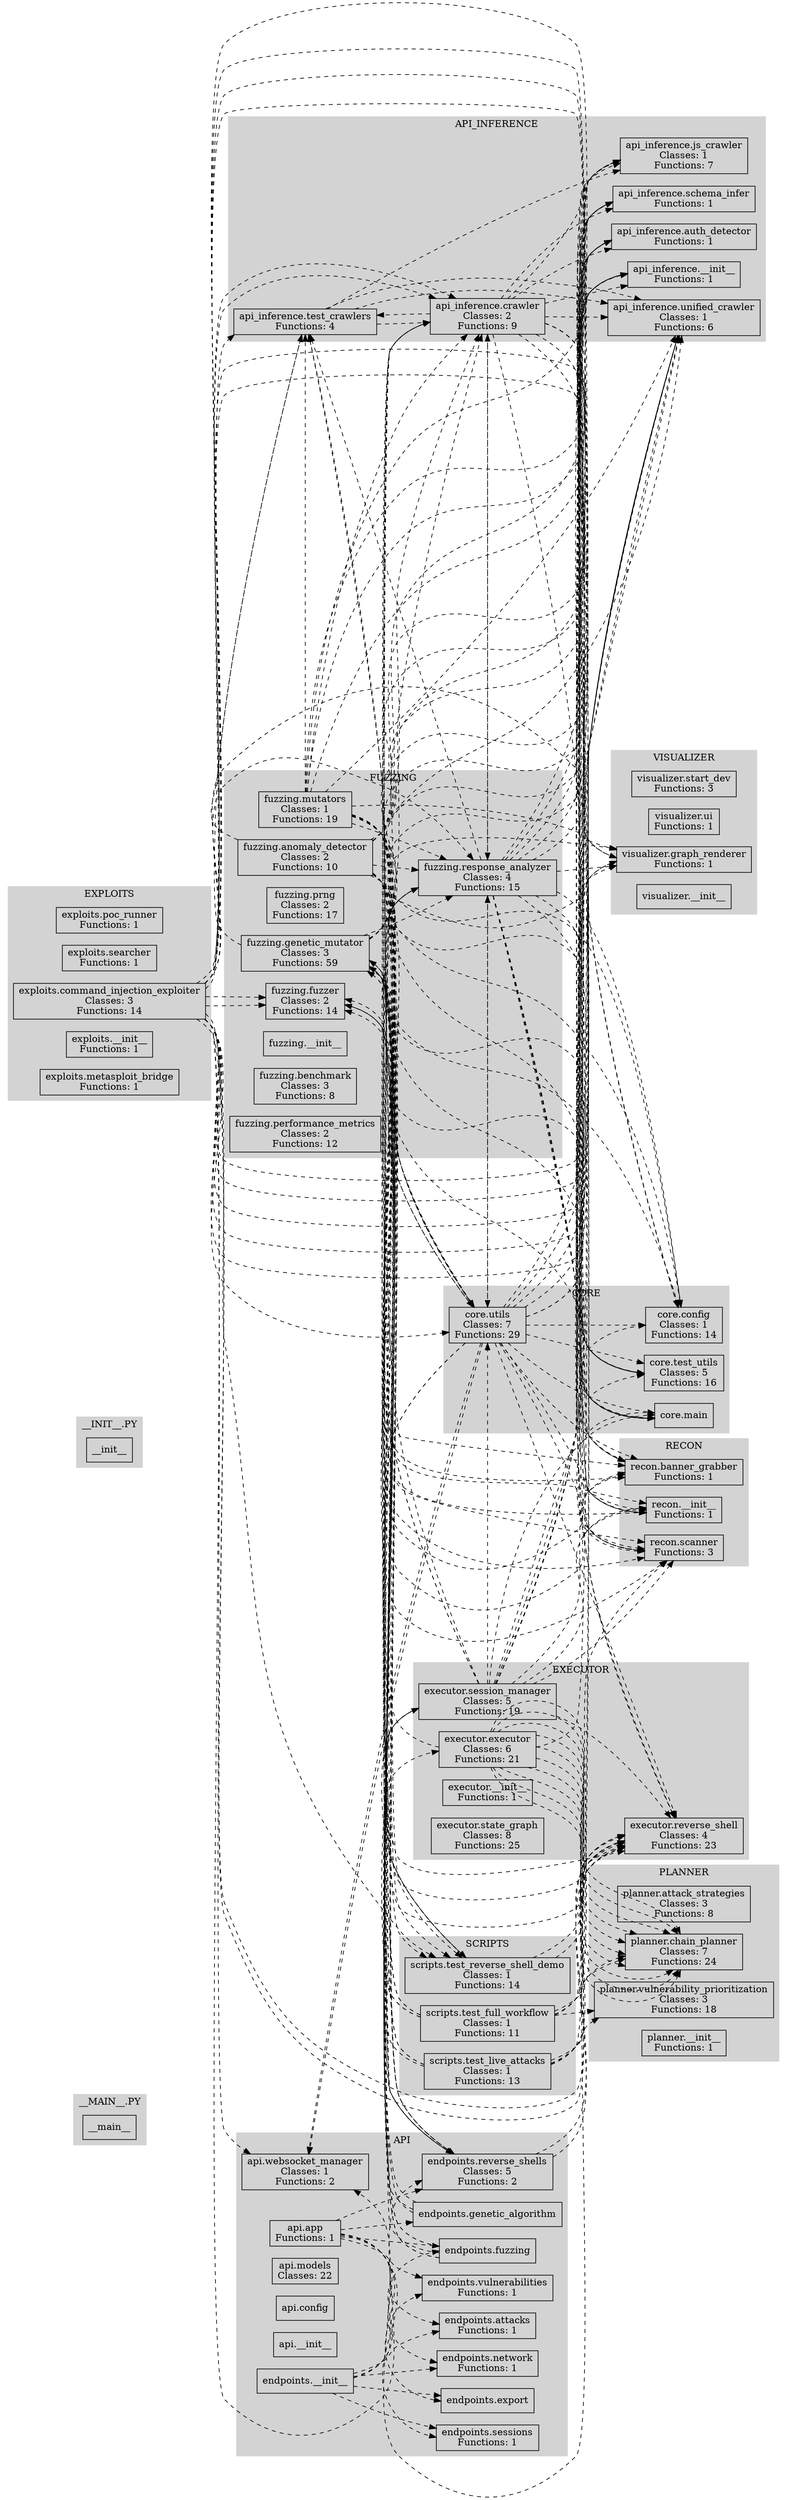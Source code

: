 // DragonShard Module Diagram
digraph {
	rankdir=LR
	subgraph "cluster___main__.py" {
		label="__MAIN__.PY"
		style=filled
		color=lightgrey
		__main__ [label="__main__\n" shape=box]
	}
	subgraph "cluster___init__.py" {
		label="__INIT__.PY"
		style=filled
		color=lightgrey
		__init__ [label="__init__\n" shape=box]
	}
	subgraph cluster_executor {
		label=EXECUTOR
		style=filled
		color=lightgrey
		"executor.executor" [label="executor.executor\nClasses: 6\nFunctions: 21" shape=box]
		"executor.session_manager" [label="executor.session_manager\nClasses: 5\nFunctions: 19" shape=box]
		"executor.reverse_shell" [label="executor.reverse_shell\nClasses: 4\nFunctions: 23" shape=box]
		"executor.__init__" [label="executor.__init__\nFunctions: 1" shape=box]
		"executor.state_graph" [label="executor.state_graph\nClasses: 8\nFunctions: 25" shape=box]
	}
	subgraph cluster_visualizer {
		label=VISUALIZER
		style=filled
		color=lightgrey
		"visualizer.start_dev" [label="visualizer.start_dev\nFunctions: 3" shape=box]
		"visualizer.ui" [label="visualizer.ui\nFunctions: 1" shape=box]
		"visualizer.graph_renderer" [label="visualizer.graph_renderer\nFunctions: 1" shape=box]
		"visualizer.__init__" [label="visualizer.__init__\n" shape=box]
	}
	subgraph cluster_planner {
		label=PLANNER
		style=filled
		color=lightgrey
		"planner.attack_strategies" [label="planner.attack_strategies\nClasses: 3\nFunctions: 8" shape=box]
		"planner.chain_planner" [label="planner.chain_planner\nClasses: 7\nFunctions: 24" shape=box]
		"planner.vulnerability_prioritization" [label="planner.vulnerability_prioritization\nClasses: 3\nFunctions: 18" shape=box]
		"planner.__init__" [label="planner.__init__\nFunctions: 1" shape=box]
	}
	subgraph cluster_exploits {
		label=EXPLOITS
		style=filled
		color=lightgrey
		"exploits.poc_runner" [label="exploits.poc_runner\nFunctions: 1" shape=box]
		"exploits.searcher" [label="exploits.searcher\nFunctions: 1" shape=box]
		"exploits.command_injection_exploiter" [label="exploits.command_injection_exploiter\nClasses: 3\nFunctions: 14" shape=box]
		"exploits.__init__" [label="exploits.__init__\nFunctions: 1" shape=box]
		"exploits.metasploit_bridge" [label="exploits.metasploit_bridge\nFunctions: 1" shape=box]
	}
	subgraph cluster_core {
		label=CORE
		style=filled
		color=lightgrey
		"core.config" [label="core.config\nClasses: 1\nFunctions: 14" shape=box]
		"core.test_utils" [label="core.test_utils\nClasses: 5\nFunctions: 16" shape=box]
		"core.utils" [label="core.utils\nClasses: 7\nFunctions: 29" shape=box]
		"core.main" [label="core.main\n" shape=box]
	}
	subgraph cluster_recon {
		label=RECON
		style=filled
		color=lightgrey
		"recon.banner_grabber" [label="recon.banner_grabber\nFunctions: 1" shape=box]
		"recon.scanner" [label="recon.scanner\nFunctions: 3" shape=box]
		"recon.__init__" [label="recon.__init__\nFunctions: 1" shape=box]
	}
	subgraph cluster_api {
		label=API
		style=filled
		color=lightgrey
		"api.app" [label="api.app\nFunctions: 1" shape=box]
		"api.websocket_manager" [label="api.websocket_manager\nClasses: 1\nFunctions: 2" shape=box]
		"api.models" [label="api.models\nClasses: 22\n" shape=box]
		"api.config" [label="api.config\n" shape=box]
		"api.__init__" [label="api.__init__\n" shape=box]
		"endpoints.attacks" [label="endpoints.attacks\nFunctions: 1" shape=box]
		"endpoints.fuzzing" [label="endpoints.fuzzing\n" shape=box]
		"endpoints.vulnerabilities" [label="endpoints.vulnerabilities\nFunctions: 1" shape=box]
		"endpoints.genetic_algorithm" [label="endpoints.genetic_algorithm\n" shape=box]
		"endpoints.reverse_shells" [label="endpoints.reverse_shells\nClasses: 5\nFunctions: 2" shape=box]
		"endpoints.__init__" [label="endpoints.__init__\n" shape=box]
		"endpoints.sessions" [label="endpoints.sessions\nFunctions: 1" shape=box]
		"endpoints.export" [label="endpoints.export\n" shape=box]
		"endpoints.network" [label="endpoints.network\nFunctions: 1" shape=box]
	}
	subgraph cluster_api_inference {
		label=API_INFERENCE
		style=filled
		color=lightgrey
		"api_inference.unified_crawler" [label="api_inference.unified_crawler\nClasses: 1\nFunctions: 6" shape=box]
		"api_inference.test_crawlers" [label="api_inference.test_crawlers\nFunctions: 4" shape=box]
		"api_inference.schema_infer" [label="api_inference.schema_infer\nFunctions: 1" shape=box]
		"api_inference.auth_detector" [label="api_inference.auth_detector\nFunctions: 1" shape=box]
		"api_inference.js_crawler" [label="api_inference.js_crawler\nClasses: 1\nFunctions: 7" shape=box]
		"api_inference.__init__" [label="api_inference.__init__\nFunctions: 1" shape=box]
		"api_inference.crawler" [label="api_inference.crawler\nClasses: 2\nFunctions: 9" shape=box]
	}
	subgraph cluster_scripts {
		label=SCRIPTS
		style=filled
		color=lightgrey
		"scripts.test_live_attacks" [label="scripts.test_live_attacks\nClasses: 1\nFunctions: 13" shape=box]
		"scripts.test_full_workflow" [label="scripts.test_full_workflow\nClasses: 1\nFunctions: 11" shape=box]
		"scripts.test_reverse_shell_demo" [label="scripts.test_reverse_shell_demo\nClasses: 1\nFunctions: 14" shape=box]
	}
	subgraph cluster_fuzzing {
		label=FUZZING
		style=filled
		color=lightgrey
		"fuzzing.genetic_mutator" [label="fuzzing.genetic_mutator\nClasses: 3\nFunctions: 59" shape=box]
		"fuzzing.anomaly_detector" [label="fuzzing.anomaly_detector\nClasses: 2\nFunctions: 10" shape=box]
		"fuzzing.response_analyzer" [label="fuzzing.response_analyzer\nClasses: 4\nFunctions: 15" shape=box]
		"fuzzing.prng" [label="fuzzing.prng\nClasses: 2\nFunctions: 17" shape=box]
		"fuzzing.mutators" [label="fuzzing.mutators\nClasses: 1\nFunctions: 19" shape=box]
		"fuzzing.fuzzer" [label="fuzzing.fuzzer\nClasses: 2\nFunctions: 14" shape=box]
		"fuzzing.__init__" [label="fuzzing.__init__\n" shape=box]
		"fuzzing.benchmark" [label="fuzzing.benchmark\nClasses: 3\nFunctions: 8" shape=box]
		"fuzzing.performance_metrics" [label="fuzzing.performance_metrics\nClasses: 2\nFunctions: 12" shape=box]
	}
	"executor.executor" -> "api_inference.unified_crawler" [style=dashed]
	"executor.executor" -> "fuzzing.fuzzer" [style=dashed]
	"executor.executor" -> "planner.chain_planner" [style=dashed]
	"executor.executor" -> "planner.chain_planner" [style=dashed]
	"executor.executor" -> "planner.chain_planner" [style=dashed]
	"executor.executor" -> "planner.chain_planner" [style=dashed]
	"executor.executor" -> "planner.chain_planner" [style=dashed]
	"executor.executor" -> "planner.chain_planner" [style=dashed]
	"executor.executor" -> "planner.chain_planner" [style=dashed]
	"executor.executor" -> "planner.chain_planner" [style=dashed]
	"executor.executor" -> "planner.chain_planner" [style=dashed]
	"executor.executor" -> "planner.chain_planner" [style=dashed]
	"executor.session_manager" -> "executor.reverse_shell" [style=dashed]
	"executor.session_manager" -> "visualizer.graph_renderer" [style=dashed]
	"executor.session_manager" -> "core.config" [style=dashed]
	"executor.session_manager" -> "core.test_utils" [style=dashed]
	"executor.session_manager" -> "core.utils" [style=dashed]
	"executor.session_manager" -> "core.main" [style=dashed]
	"executor.session_manager" -> "recon.banner_grabber" [style=dashed]
	"executor.session_manager" -> "recon.scanner" [style=dashed]
	"executor.session_manager" -> "recon.__init__" [style=dashed]
	"executor.session_manager" -> "api_inference.unified_crawler" [style=dashed]
	"executor.session_manager" -> "api_inference.test_crawlers" [style=dashed]
	"executor.session_manager" -> "api_inference.schema_infer" [style=dashed]
	"executor.session_manager" -> "api_inference.auth_detector" [style=dashed]
	"executor.session_manager" -> "api_inference.js_crawler" [style=dashed]
	"executor.session_manager" -> "api_inference.__init__" [style=dashed]
	"executor.session_manager" -> "api_inference.crawler" [style=dashed]
	"executor.session_manager" -> "scripts.test_reverse_shell_demo" [style=dashed]
	"executor.session_manager" -> "fuzzing.response_analyzer" [style=dashed]
	"executor.session_manager" -> "endpoints.reverse_shells" [style=dashed]
	"executor.reverse_shell" -> "api.websocket_manager" [style=dashed]
	"exploits.command_injection_exploiter" -> "executor.reverse_shell" [style=dashed]
	"exploits.command_injection_exploiter" -> "visualizer.graph_renderer" [style=dashed]
	"exploits.command_injection_exploiter" -> "core.config" [style=dashed]
	"exploits.command_injection_exploiter" -> "core.test_utils" [style=dashed]
	"exploits.command_injection_exploiter" -> "core.utils" [style=dashed]
	"exploits.command_injection_exploiter" -> "core.main" [style=dashed]
	"exploits.command_injection_exploiter" -> "recon.banner_grabber" [style=dashed]
	"exploits.command_injection_exploiter" -> "recon.scanner" [style=dashed]
	"exploits.command_injection_exploiter" -> "recon.__init__" [style=dashed]
	"exploits.command_injection_exploiter" -> "api_inference.unified_crawler" [style=dashed]
	"exploits.command_injection_exploiter" -> "api_inference.test_crawlers" [style=dashed]
	"exploits.command_injection_exploiter" -> "api_inference.schema_infer" [style=dashed]
	"exploits.command_injection_exploiter" -> "api_inference.auth_detector" [style=dashed]
	"exploits.command_injection_exploiter" -> "api_inference.js_crawler" [style=dashed]
	"exploits.command_injection_exploiter" -> "api_inference.__init__" [style=dashed]
	"exploits.command_injection_exploiter" -> "api_inference.crawler" [style=dashed]
	"exploits.command_injection_exploiter" -> "scripts.test_reverse_shell_demo" [style=dashed]
	"exploits.command_injection_exploiter" -> "fuzzing.response_analyzer" [style=dashed]
	"exploits.command_injection_exploiter" -> "endpoints.reverse_shells" [style=dashed]
	"exploits.command_injection_exploiter" -> "api.websocket_manager" [style=dashed]
	"exploits.command_injection_exploiter" -> "api_inference.crawler" [style=dashed]
	"exploits.command_injection_exploiter" -> "executor.reverse_shell" [style=dashed]
	"exploits.command_injection_exploiter" -> "fuzzing.fuzzer" [style=dashed]
	"exploits.command_injection_exploiter" -> "fuzzing.fuzzer" [style=dashed]
	"core.utils" -> "executor.reverse_shell" [style=dashed]
	"core.utils" -> "visualizer.graph_renderer" [style=dashed]
	"core.utils" -> "core.config" [style=dashed]
	"core.utils" -> "core.test_utils" [style=dashed]
	"core.utils" -> "core.main" [style=dashed]
	"core.utils" -> "recon.banner_grabber" [style=dashed]
	"core.utils" -> "recon.scanner" [style=dashed]
	"core.utils" -> "recon.__init__" [style=dashed]
	"core.utils" -> "api_inference.unified_crawler" [style=dashed]
	"core.utils" -> "api_inference.test_crawlers" [style=dashed]
	"core.utils" -> "api_inference.schema_infer" [style=dashed]
	"core.utils" -> "api_inference.auth_detector" [style=dashed]
	"core.utils" -> "api_inference.js_crawler" [style=dashed]
	"core.utils" -> "api_inference.__init__" [style=dashed]
	"core.utils" -> "api_inference.crawler" [style=dashed]
	"core.utils" -> "scripts.test_reverse_shell_demo" [style=dashed]
	"core.utils" -> "fuzzing.response_analyzer" [style=dashed]
	"core.utils" -> "endpoints.reverse_shells" [style=dashed]
	"core.utils" -> "api.websocket_manager" [style=dashed]
	"core.utils" -> "api.websocket_manager" [style=dashed]
	"core.main" -> "recon.scanner" [style=dashed]
	"api.app" -> "endpoints.attacks" [style=dashed]
	"api.app" -> "endpoints.export" [style=dashed]
	"api.app" -> "endpoints.fuzzing" [style=dashed]
	"api.app" -> "endpoints.genetic_algorithm" [style=dashed]
	"api.app" -> "endpoints.network" [style=dashed]
	"api.app" -> "endpoints.reverse_shells" [style=dashed]
	"api.app" -> "endpoints.sessions" [style=dashed]
	"api.app" -> "endpoints.vulnerabilities" [style=dashed]
	"api_inference.test_crawlers" -> "api_inference.crawler" [style=dashed]
	"api_inference.test_crawlers" -> "api_inference.js_crawler" [style=dashed]
	"api_inference.test_crawlers" -> "api_inference.unified_crawler" [style=dashed]
	"api_inference.test_crawlers" -> "api_inference.unified_crawler" [style=dashed]
	"api_inference.crawler" -> "executor.reverse_shell" [style=dashed]
	"api_inference.crawler" -> "visualizer.graph_renderer" [style=dashed]
	"api_inference.crawler" -> "core.config" [style=dashed]
	"api_inference.crawler" -> "core.test_utils" [style=dashed]
	"api_inference.crawler" -> "core.utils" [style=dashed]
	"api_inference.crawler" -> "core.main" [style=dashed]
	"api_inference.crawler" -> "recon.banner_grabber" [style=dashed]
	"api_inference.crawler" -> "recon.scanner" [style=dashed]
	"api_inference.crawler" -> "recon.__init__" [style=dashed]
	"api_inference.crawler" -> "api_inference.unified_crawler" [style=dashed]
	"api_inference.crawler" -> "api_inference.test_crawlers" [style=dashed]
	"api_inference.crawler" -> "api_inference.schema_infer" [style=dashed]
	"api_inference.crawler" -> "api_inference.auth_detector" [style=dashed]
	"api_inference.crawler" -> "api_inference.js_crawler" [style=dashed]
	"api_inference.crawler" -> "api_inference.__init__" [style=dashed]
	"api_inference.crawler" -> "scripts.test_reverse_shell_demo" [style=dashed]
	"api_inference.crawler" -> "fuzzing.response_analyzer" [style=dashed]
	"api_inference.crawler" -> "endpoints.reverse_shells" [style=dashed]
	"scripts.test_live_attacks" -> "api_inference.unified_crawler" [style=dashed]
	"scripts.test_live_attacks" -> "executor.reverse_shell" [style=dashed]
	"scripts.test_live_attacks" -> "executor.session_manager" [style=dashed]
	"scripts.test_live_attacks" -> "fuzzing.fuzzer" [style=dashed]
	"scripts.test_live_attacks" -> "fuzzing.genetic_mutator" [style=dashed]
	"scripts.test_live_attacks" -> "planner.chain_planner" [style=dashed]
	"scripts.test_live_attacks" -> "planner.vulnerability_prioritization" [style=dashed]
	"scripts.test_full_workflow" -> "api_inference.unified_crawler" [style=dashed]
	"scripts.test_full_workflow" -> "executor.executor" [style=dashed]
	"scripts.test_full_workflow" -> "executor.reverse_shell" [style=dashed]
	"scripts.test_full_workflow" -> "executor.session_manager" [style=dashed]
	"scripts.test_full_workflow" -> "fuzzing.fuzzer" [style=dashed]
	"scripts.test_full_workflow" -> "fuzzing.genetic_mutator" [style=dashed]
	"scripts.test_full_workflow" -> "planner.chain_planner" [style=dashed]
	"scripts.test_full_workflow" -> "planner.vulnerability_prioritization" [style=dashed]
	"scripts.test_full_workflow" -> "recon.scanner" [style=dashed]
	"scripts.test_reverse_shell_demo" -> "executor.reverse_shell" [style=dashed]
	"scripts.test_reverse_shell_demo" -> "executor.reverse_shell" [style=dashed]
	"fuzzing.genetic_mutator" -> "executor.reverse_shell" [style=dashed]
	"fuzzing.genetic_mutator" -> "visualizer.graph_renderer" [style=dashed]
	"fuzzing.genetic_mutator" -> "core.config" [style=dashed]
	"fuzzing.genetic_mutator" -> "core.test_utils" [style=dashed]
	"fuzzing.genetic_mutator" -> "core.utils" [style=dashed]
	"fuzzing.genetic_mutator" -> "core.main" [style=dashed]
	"fuzzing.genetic_mutator" -> "recon.banner_grabber" [style=dashed]
	"fuzzing.genetic_mutator" -> "recon.scanner" [style=dashed]
	"fuzzing.genetic_mutator" -> "recon.__init__" [style=dashed]
	"fuzzing.genetic_mutator" -> "api_inference.unified_crawler" [style=dashed]
	"fuzzing.genetic_mutator" -> "api_inference.test_crawlers" [style=dashed]
	"fuzzing.genetic_mutator" -> "api_inference.schema_infer" [style=dashed]
	"fuzzing.genetic_mutator" -> "api_inference.auth_detector" [style=dashed]
	"fuzzing.genetic_mutator" -> "api_inference.js_crawler" [style=dashed]
	"fuzzing.genetic_mutator" -> "api_inference.__init__" [style=dashed]
	"fuzzing.genetic_mutator" -> "api_inference.crawler" [style=dashed]
	"fuzzing.genetic_mutator" -> "scripts.test_reverse_shell_demo" [style=dashed]
	"fuzzing.genetic_mutator" -> "fuzzing.response_analyzer" [style=dashed]
	"fuzzing.genetic_mutator" -> "endpoints.reverse_shells" [style=dashed]
	"fuzzing.anomaly_detector" -> "executor.reverse_shell" [style=dashed]
	"fuzzing.anomaly_detector" -> "visualizer.graph_renderer" [style=dashed]
	"fuzzing.anomaly_detector" -> "core.config" [style=dashed]
	"fuzzing.anomaly_detector" -> "core.test_utils" [style=dashed]
	"fuzzing.anomaly_detector" -> "core.utils" [style=dashed]
	"fuzzing.anomaly_detector" -> "core.main" [style=dashed]
	"fuzzing.anomaly_detector" -> "recon.banner_grabber" [style=dashed]
	"fuzzing.anomaly_detector" -> "recon.scanner" [style=dashed]
	"fuzzing.anomaly_detector" -> "recon.__init__" [style=dashed]
	"fuzzing.anomaly_detector" -> "api_inference.unified_crawler" [style=dashed]
	"fuzzing.anomaly_detector" -> "api_inference.test_crawlers" [style=dashed]
	"fuzzing.anomaly_detector" -> "api_inference.schema_infer" [style=dashed]
	"fuzzing.anomaly_detector" -> "api_inference.auth_detector" [style=dashed]
	"fuzzing.anomaly_detector" -> "api_inference.js_crawler" [style=dashed]
	"fuzzing.anomaly_detector" -> "api_inference.__init__" [style=dashed]
	"fuzzing.anomaly_detector" -> "api_inference.crawler" [style=dashed]
	"fuzzing.anomaly_detector" -> "scripts.test_reverse_shell_demo" [style=dashed]
	"fuzzing.anomaly_detector" -> "fuzzing.response_analyzer" [style=dashed]
	"fuzzing.anomaly_detector" -> "endpoints.reverse_shells" [style=dashed]
	"fuzzing.response_analyzer" -> "executor.reverse_shell" [style=dashed]
	"fuzzing.response_analyzer" -> "visualizer.graph_renderer" [style=dashed]
	"fuzzing.response_analyzer" -> "core.config" [style=dashed]
	"fuzzing.response_analyzer" -> "core.test_utils" [style=dashed]
	"fuzzing.response_analyzer" -> "core.utils" [style=dashed]
	"fuzzing.response_analyzer" -> "core.main" [style=dashed]
	"fuzzing.response_analyzer" -> "recon.banner_grabber" [style=dashed]
	"fuzzing.response_analyzer" -> "recon.scanner" [style=dashed]
	"fuzzing.response_analyzer" -> "recon.__init__" [style=dashed]
	"fuzzing.response_analyzer" -> "api_inference.unified_crawler" [style=dashed]
	"fuzzing.response_analyzer" -> "api_inference.test_crawlers" [style=dashed]
	"fuzzing.response_analyzer" -> "api_inference.schema_infer" [style=dashed]
	"fuzzing.response_analyzer" -> "api_inference.auth_detector" [style=dashed]
	"fuzzing.response_analyzer" -> "api_inference.js_crawler" [style=dashed]
	"fuzzing.response_analyzer" -> "api_inference.__init__" [style=dashed]
	"fuzzing.response_analyzer" -> "api_inference.crawler" [style=dashed]
	"fuzzing.response_analyzer" -> "scripts.test_reverse_shell_demo" [style=dashed]
	"fuzzing.response_analyzer" -> "endpoints.reverse_shells" [style=dashed]
	"fuzzing.mutators" -> "executor.reverse_shell" [style=dashed]
	"fuzzing.mutators" -> "visualizer.graph_renderer" [style=dashed]
	"fuzzing.mutators" -> "core.config" [style=dashed]
	"fuzzing.mutators" -> "core.test_utils" [style=dashed]
	"fuzzing.mutators" -> "core.utils" [style=dashed]
	"fuzzing.mutators" -> "core.main" [style=dashed]
	"fuzzing.mutators" -> "recon.banner_grabber" [style=dashed]
	"fuzzing.mutators" -> "recon.scanner" [style=dashed]
	"fuzzing.mutators" -> "recon.__init__" [style=dashed]
	"fuzzing.mutators" -> "api_inference.unified_crawler" [style=dashed]
	"fuzzing.mutators" -> "api_inference.test_crawlers" [style=dashed]
	"fuzzing.mutators" -> "api_inference.schema_infer" [style=dashed]
	"fuzzing.mutators" -> "api_inference.auth_detector" [style=dashed]
	"fuzzing.mutators" -> "api_inference.js_crawler" [style=dashed]
	"fuzzing.mutators" -> "api_inference.__init__" [style=dashed]
	"fuzzing.mutators" -> "api_inference.crawler" [style=dashed]
	"fuzzing.mutators" -> "scripts.test_reverse_shell_demo" [style=dashed]
	"fuzzing.mutators" -> "fuzzing.response_analyzer" [style=dashed]
	"fuzzing.mutators" -> "endpoints.reverse_shells" [style=dashed]
	"endpoints.fuzzing" -> "fuzzing.fuzzer" [style=dashed]
	"endpoints.fuzzing" -> "fuzzing.fuzzer" [style=dashed]
	"endpoints.fuzzing" -> "fuzzing.genetic_mutator" [style=dashed]
	"endpoints.fuzzing" -> "fuzzing.genetic_mutator" [style=dashed]
	"endpoints.fuzzing" -> "fuzzing.response_analyzer" [style=dashed]
	"endpoints.genetic_algorithm" -> "fuzzing.genetic_mutator" [style=dashed]
	"endpoints.genetic_algorithm" -> "fuzzing.genetic_mutator" [style=dashed]
	"endpoints.genetic_algorithm" -> "fuzzing.response_analyzer" [style=dashed]
	"endpoints.reverse_shells" -> "executor.reverse_shell" [style=dashed]
	"endpoints.reverse_shells" -> "executor.reverse_shell" [style=dashed]
	"endpoints.__init__" -> "endpoints.attacks" [style=dashed]
	"endpoints.__init__" -> "endpoints.export" [style=dashed]
	"endpoints.__init__" -> "endpoints.fuzzing" [style=dashed]
	"endpoints.__init__" -> "endpoints.network" [style=dashed]
	"endpoints.__init__" -> "endpoints.sessions" [style=dashed]
	"endpoints.__init__" -> "endpoints.vulnerabilities" [style=dashed]
}
